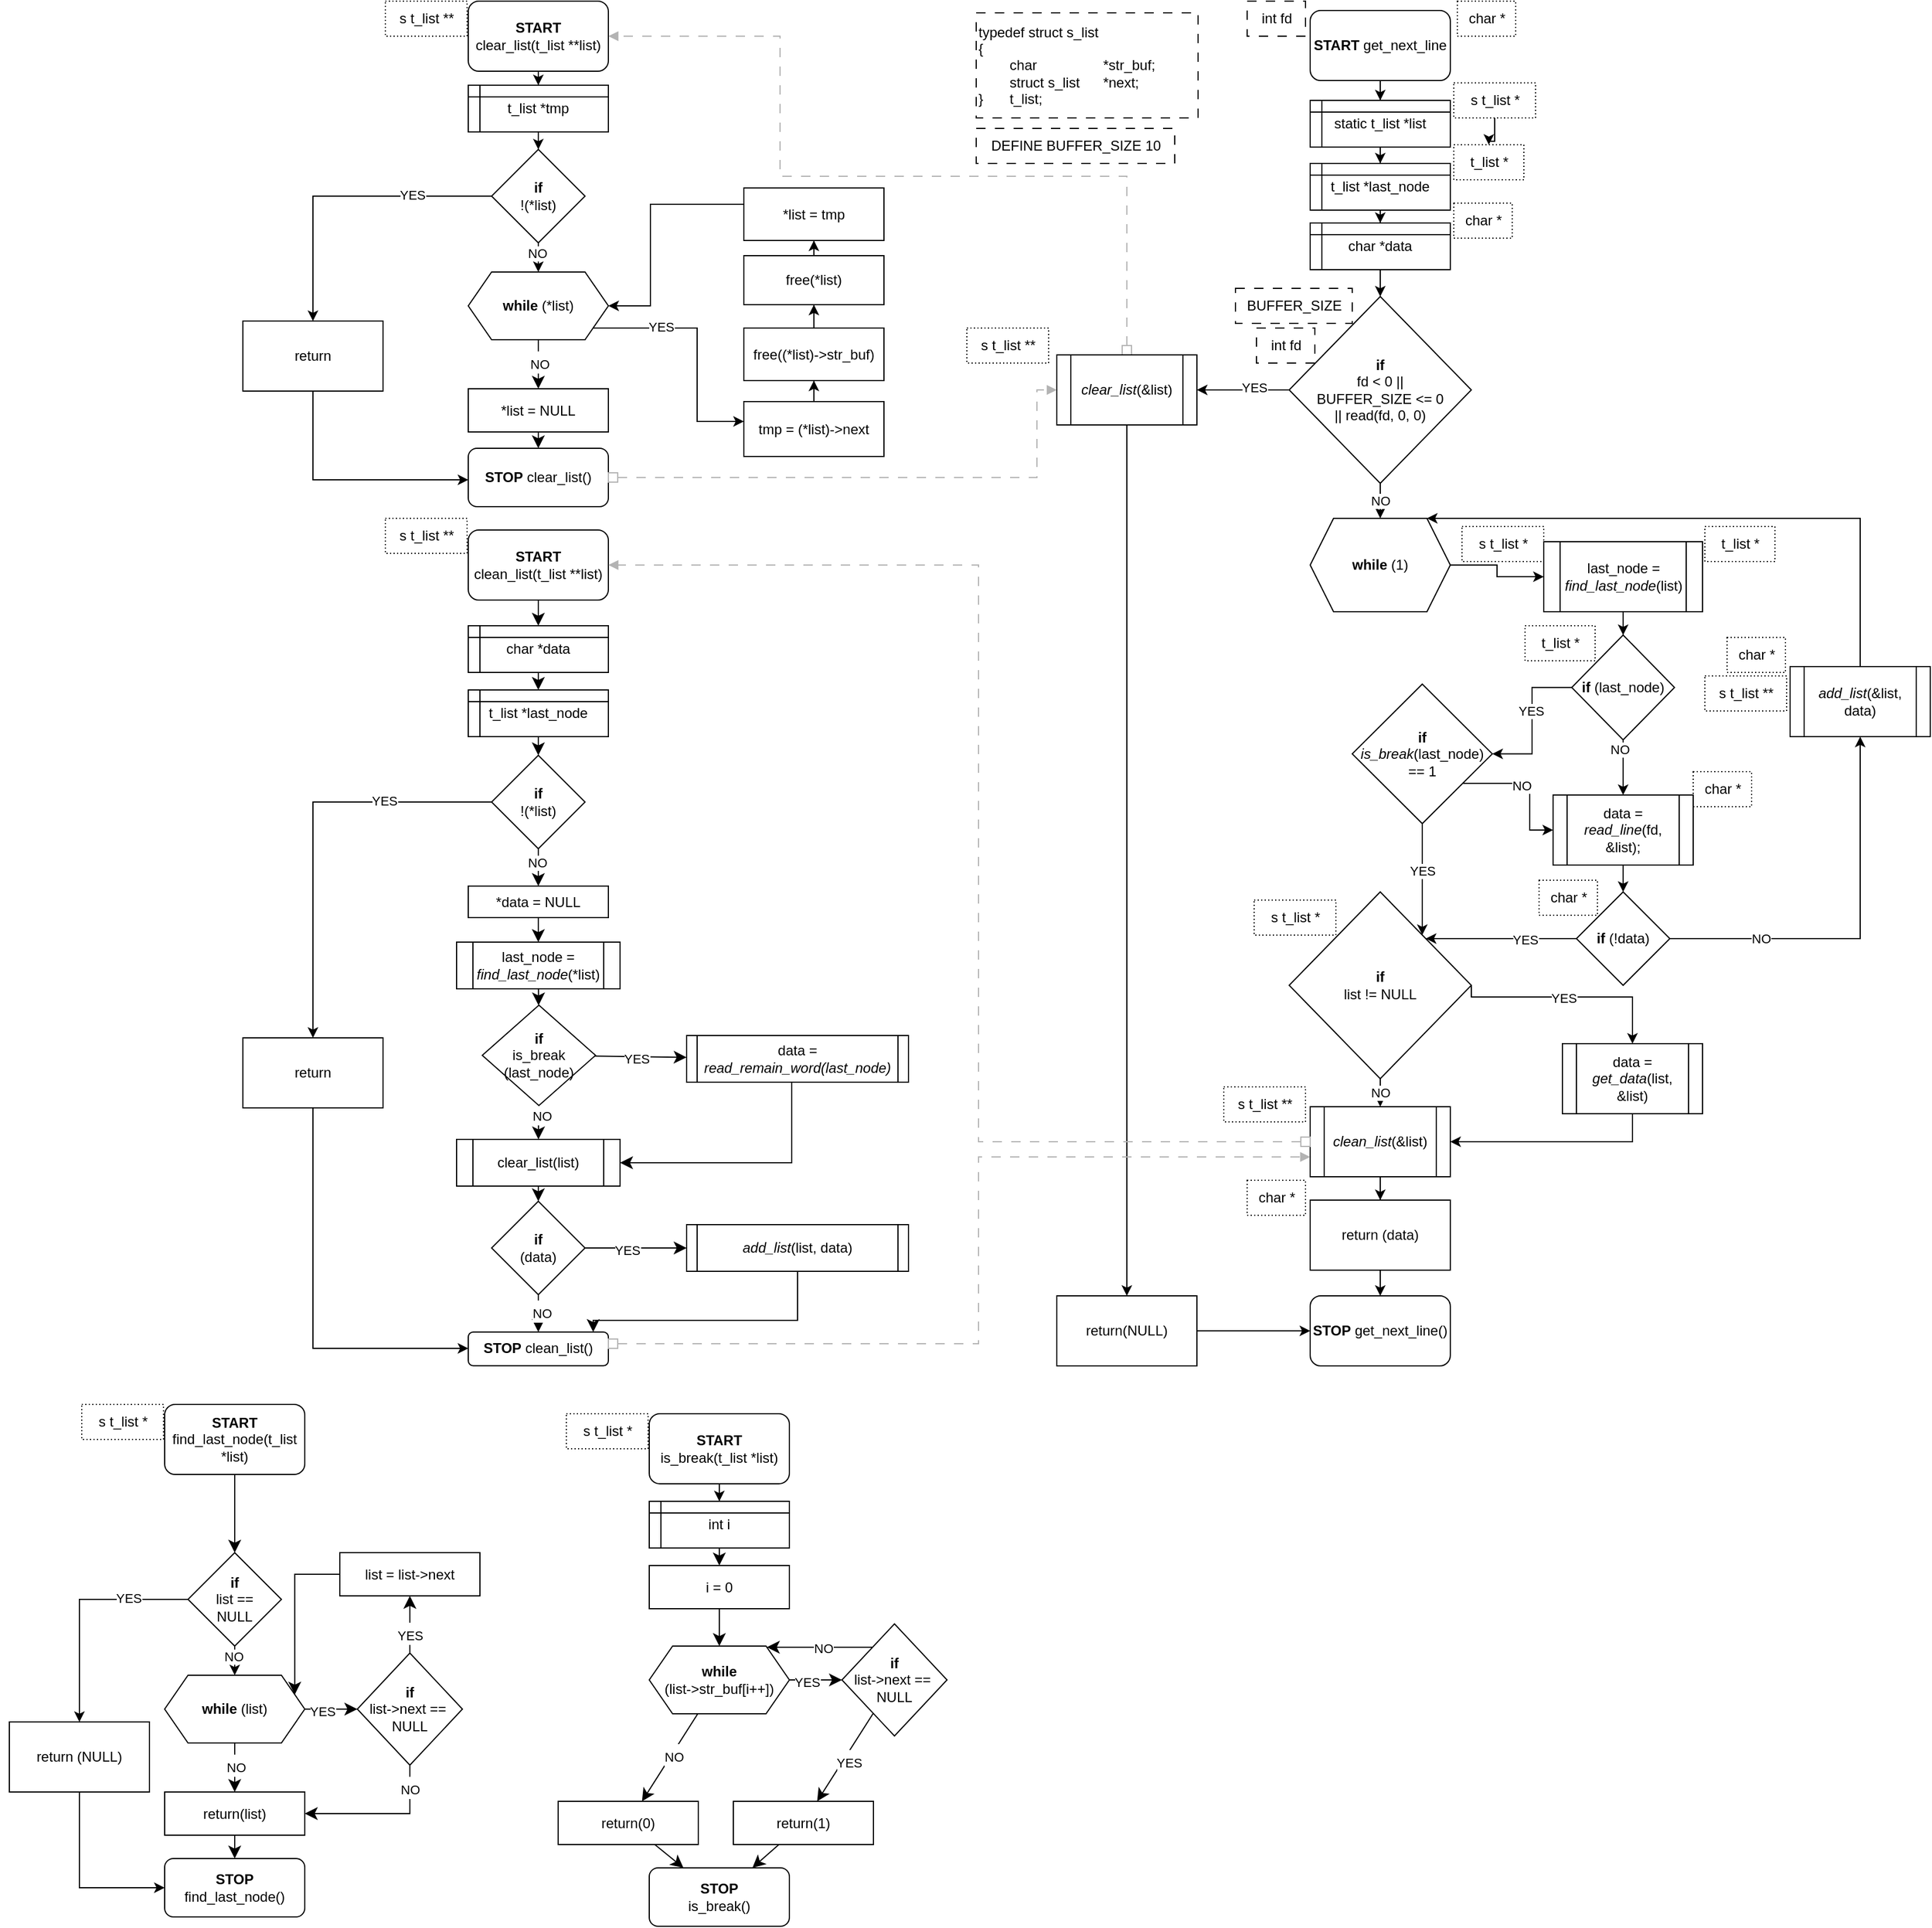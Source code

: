 <mxfile version="22.1.16" type="github">
  <diagram id="C5RBs43oDa-KdzZeNtuy" name="Page-1">
    <mxGraphModel dx="1307" dy="957" grid="1" gridSize="10" guides="1" tooltips="1" connect="1" arrows="1" fold="1" page="1" pageScale="1" pageWidth="827" pageHeight="1169" math="0" shadow="0">
      <root>
        <mxCell id="WIyWlLk6GJQsqaUBKTNV-0" />
        <mxCell id="WIyWlLk6GJQsqaUBKTNV-1" parent="WIyWlLk6GJQsqaUBKTNV-0" />
        <mxCell id="hBUY9OWEQW0w1tbR3MpV-15" style="edgeStyle=orthogonalEdgeStyle;rounded=0;orthogonalLoop=1;jettySize=auto;html=1;" parent="WIyWlLk6GJQsqaUBKTNV-1" source="hBUY9OWEQW0w1tbR3MpV-0" target="hBUY9OWEQW0w1tbR3MpV-2" edge="1">
          <mxGeometry relative="1" as="geometry" />
        </mxCell>
        <mxCell id="hBUY9OWEQW0w1tbR3MpV-0" value="&lt;b&gt;START&lt;/b&gt; get_next_line" style="rounded=1;whiteSpace=wrap;html=1;" parent="WIyWlLk6GJQsqaUBKTNV-1" vertex="1">
          <mxGeometry x="294" y="8" width="120" height="60" as="geometry" />
        </mxCell>
        <mxCell id="hBUY9OWEQW0w1tbR3MpV-1" value="int fd" style="text;html=1;align=center;verticalAlign=middle;resizable=0;points=[];autosize=1;strokeColor=default;fillColor=none;dashed=1;dashPattern=8 8;" parent="WIyWlLk6GJQsqaUBKTNV-1" vertex="1">
          <mxGeometry x="240" width="50" height="30" as="geometry" />
        </mxCell>
        <mxCell id="hBUY9OWEQW0w1tbR3MpV-16" style="edgeStyle=orthogonalEdgeStyle;rounded=0;orthogonalLoop=1;jettySize=auto;html=1;entryX=0.5;entryY=0;entryDx=0;entryDy=0;" parent="WIyWlLk6GJQsqaUBKTNV-1" source="hBUY9OWEQW0w1tbR3MpV-2" target="hBUY9OWEQW0w1tbR3MpV-3" edge="1">
          <mxGeometry relative="1" as="geometry" />
        </mxCell>
        <mxCell id="hBUY9OWEQW0w1tbR3MpV-2" value="static t_list *list" style="shape=internalStorage;whiteSpace=wrap;html=1;backgroundOutline=1;dx=10;dy=10;" parent="WIyWlLk6GJQsqaUBKTNV-1" vertex="1">
          <mxGeometry x="294" y="85" width="120" height="40" as="geometry" />
        </mxCell>
        <mxCell id="hBUY9OWEQW0w1tbR3MpV-17" style="edgeStyle=orthogonalEdgeStyle;rounded=0;orthogonalLoop=1;jettySize=auto;html=1;entryX=0.5;entryY=0;entryDx=0;entryDy=0;" parent="WIyWlLk6GJQsqaUBKTNV-1" source="hBUY9OWEQW0w1tbR3MpV-3" target="hBUY9OWEQW0w1tbR3MpV-4" edge="1">
          <mxGeometry relative="1" as="geometry" />
        </mxCell>
        <mxCell id="hBUY9OWEQW0w1tbR3MpV-3" value="t_list *last_node" style="shape=internalStorage;whiteSpace=wrap;html=1;backgroundOutline=1;dx=10;dy=10;" parent="WIyWlLk6GJQsqaUBKTNV-1" vertex="1">
          <mxGeometry x="294" y="139" width="120" height="40" as="geometry" />
        </mxCell>
        <mxCell id="hBUY9OWEQW0w1tbR3MpV-18" style="edgeStyle=orthogonalEdgeStyle;rounded=0;orthogonalLoop=1;jettySize=auto;html=1;entryX=0.5;entryY=0;entryDx=0;entryDy=0;" parent="WIyWlLk6GJQsqaUBKTNV-1" source="hBUY9OWEQW0w1tbR3MpV-4" target="hBUY9OWEQW0w1tbR3MpV-5" edge="1">
          <mxGeometry relative="1" as="geometry" />
        </mxCell>
        <mxCell id="hBUY9OWEQW0w1tbR3MpV-4" value="char *data" style="shape=internalStorage;whiteSpace=wrap;html=1;backgroundOutline=1;dx=10;dy=10;" parent="WIyWlLk6GJQsqaUBKTNV-1" vertex="1">
          <mxGeometry x="294" y="190" width="120" height="40" as="geometry" />
        </mxCell>
        <mxCell id="hBUY9OWEQW0w1tbR3MpV-8" value="" style="edgeStyle=orthogonalEdgeStyle;rounded=0;orthogonalLoop=1;jettySize=auto;html=1;" parent="WIyWlLk6GJQsqaUBKTNV-1" source="hBUY9OWEQW0w1tbR3MpV-5" target="hBUY9OWEQW0w1tbR3MpV-9" edge="1">
          <mxGeometry relative="1" as="geometry">
            <mxPoint x="178" y="333" as="targetPoint" />
          </mxGeometry>
        </mxCell>
        <mxCell id="hBUY9OWEQW0w1tbR3MpV-22" value="YES" style="edgeLabel;html=1;align=center;verticalAlign=middle;resizable=0;points=[];" parent="hBUY9OWEQW0w1tbR3MpV-8" vertex="1" connectable="0">
          <mxGeometry x="-0.226" y="-2" relative="1" as="geometry">
            <mxPoint as="offset" />
          </mxGeometry>
        </mxCell>
        <mxCell id="hBUY9OWEQW0w1tbR3MpV-20" value="NO" style="edgeStyle=orthogonalEdgeStyle;rounded=0;orthogonalLoop=1;jettySize=auto;html=1;" parent="WIyWlLk6GJQsqaUBKTNV-1" source="hBUY9OWEQW0w1tbR3MpV-5" target="hBUY9OWEQW0w1tbR3MpV-19" edge="1">
          <mxGeometry relative="1" as="geometry" />
        </mxCell>
        <mxCell id="hBUY9OWEQW0w1tbR3MpV-5" value="&lt;b&gt;if&lt;/b&gt;&lt;br&gt;fd &amp;lt; 0 || &lt;br&gt;BUFFER_SIZE &amp;lt;= 0 &lt;br&gt;|| read(fd, 0, 0)" style="rhombus;whiteSpace=wrap;html=1;" parent="WIyWlLk6GJQsqaUBKTNV-1" vertex="1">
          <mxGeometry x="276" y="253" width="156" height="160" as="geometry" />
        </mxCell>
        <mxCell id="hBUY9OWEQW0w1tbR3MpV-6" value="char *" style="text;html=1;align=center;verticalAlign=middle;resizable=0;points=[];autosize=1;strokeColor=default;fillColor=none;dashed=1;dashPattern=1 2;" parent="WIyWlLk6GJQsqaUBKTNV-1" vertex="1">
          <mxGeometry x="420" width="50" height="30" as="geometry" />
        </mxCell>
        <mxCell id="hBUY9OWEQW0w1tbR3MpV-12" value="" style="edgeStyle=orthogonalEdgeStyle;rounded=0;orthogonalLoop=1;jettySize=auto;html=1;" parent="WIyWlLk6GJQsqaUBKTNV-1" source="hBUY9OWEQW0w1tbR3MpV-9" target="hBUY9OWEQW0w1tbR3MpV-11" edge="1">
          <mxGeometry relative="1" as="geometry" />
        </mxCell>
        <mxCell id="hBUY9OWEQW0w1tbR3MpV-86" style="edgeStyle=orthogonalEdgeStyle;rounded=0;orthogonalLoop=1;jettySize=auto;html=1;dashed=1;dashPattern=8 8;strokeColor=#B3B3B3;endArrow=block;endFill=1;startArrow=box;startFill=0;" parent="WIyWlLk6GJQsqaUBKTNV-1" source="hBUY9OWEQW0w1tbR3MpV-9" target="hBUY9OWEQW0w1tbR3MpV-85" edge="1">
          <mxGeometry relative="1" as="geometry">
            <Array as="points">
              <mxPoint x="137" y="150" />
              <mxPoint x="-160" y="150" />
              <mxPoint x="-160" y="30" />
            </Array>
          </mxGeometry>
        </mxCell>
        <mxCell id="hBUY9OWEQW0w1tbR3MpV-9" value="&lt;i&gt;clear_list&lt;/i&gt;(&amp;amp;list)" style="shape=process;whiteSpace=wrap;html=1;backgroundOutline=1;" parent="WIyWlLk6GJQsqaUBKTNV-1" vertex="1">
          <mxGeometry x="77" y="303" width="120" height="60" as="geometry" />
        </mxCell>
        <mxCell id="hBUY9OWEQW0w1tbR3MpV-47" style="edgeStyle=orthogonalEdgeStyle;rounded=0;orthogonalLoop=1;jettySize=auto;html=1;" parent="WIyWlLk6GJQsqaUBKTNV-1" source="hBUY9OWEQW0w1tbR3MpV-11" target="hBUY9OWEQW0w1tbR3MpV-13" edge="1">
          <mxGeometry relative="1" as="geometry" />
        </mxCell>
        <mxCell id="hBUY9OWEQW0w1tbR3MpV-11" value="return(NULL)" style="whiteSpace=wrap;html=1;" parent="WIyWlLk6GJQsqaUBKTNV-1" vertex="1">
          <mxGeometry x="77" y="1109" width="120" height="60" as="geometry" />
        </mxCell>
        <mxCell id="hBUY9OWEQW0w1tbR3MpV-13" value="&lt;b&gt;STOP&lt;/b&gt; get_next_line()" style="rounded=1;whiteSpace=wrap;html=1;" parent="WIyWlLk6GJQsqaUBKTNV-1" vertex="1">
          <mxGeometry x="294" y="1109" width="120" height="60" as="geometry" />
        </mxCell>
        <mxCell id="hBUY9OWEQW0w1tbR3MpV-43" value="" style="edgeStyle=orthogonalEdgeStyle;rounded=0;orthogonalLoop=1;jettySize=auto;html=1;exitX=1;exitY=0.5;exitDx=0;exitDy=0;" parent="WIyWlLk6GJQsqaUBKTNV-1" source="hBUY9OWEQW0w1tbR3MpV-19" target="hBUY9OWEQW0w1tbR3MpV-42" edge="1">
          <mxGeometry relative="1" as="geometry">
            <mxPoint x="414" y="463" as="sourcePoint" />
          </mxGeometry>
        </mxCell>
        <mxCell id="hBUY9OWEQW0w1tbR3MpV-19" value="&lt;b&gt;while&lt;/b&gt; (1)" style="shape=hexagon;perimeter=hexagonPerimeter2;whiteSpace=wrap;html=1;fixedSize=1;" parent="WIyWlLk6GJQsqaUBKTNV-1" vertex="1">
          <mxGeometry x="294" y="443" width="120" height="80" as="geometry" />
        </mxCell>
        <mxCell id="hBUY9OWEQW0w1tbR3MpV-28" value="NO" style="edgeStyle=orthogonalEdgeStyle;rounded=0;orthogonalLoop=1;jettySize=auto;html=1;" parent="WIyWlLk6GJQsqaUBKTNV-1" source="hBUY9OWEQW0w1tbR3MpV-21" target="hBUY9OWEQW0w1tbR3MpV-27" edge="1">
          <mxGeometry relative="1" as="geometry" />
        </mxCell>
        <mxCell id="hBUY9OWEQW0w1tbR3MpV-39" value="" style="edgeStyle=orthogonalEdgeStyle;rounded=0;orthogonalLoop=1;jettySize=auto;html=1;entryX=0.5;entryY=0;entryDx=0;entryDy=0;exitX=1;exitY=0.5;exitDx=0;exitDy=0;" parent="WIyWlLk6GJQsqaUBKTNV-1" source="hBUY9OWEQW0w1tbR3MpV-21" target="hBUY9OWEQW0w1tbR3MpV-38" edge="1">
          <mxGeometry relative="1" as="geometry">
            <Array as="points">
              <mxPoint x="432" y="853" />
              <mxPoint x="570" y="853" />
            </Array>
          </mxGeometry>
        </mxCell>
        <mxCell id="hBUY9OWEQW0w1tbR3MpV-40" value="YES" style="edgeLabel;html=1;align=center;verticalAlign=middle;resizable=0;points=[];" parent="hBUY9OWEQW0w1tbR3MpV-39" vertex="1" connectable="0">
          <mxGeometry x="-0.061" relative="1" as="geometry">
            <mxPoint y="1" as="offset" />
          </mxGeometry>
        </mxCell>
        <mxCell id="hBUY9OWEQW0w1tbR3MpV-21" value="&lt;b&gt;if&lt;/b&gt;&lt;br&gt;list != NULL" style="rhombus;whiteSpace=wrap;html=1;" parent="WIyWlLk6GJQsqaUBKTNV-1" vertex="1">
          <mxGeometry x="276" y="763" width="156" height="160" as="geometry" />
        </mxCell>
        <mxCell id="hBUY9OWEQW0w1tbR3MpV-68" style="edgeStyle=orthogonalEdgeStyle;rounded=0;orthogonalLoop=1;jettySize=auto;html=1;" parent="WIyWlLk6GJQsqaUBKTNV-1" source="hBUY9OWEQW0w1tbR3MpV-27" target="hBUY9OWEQW0w1tbR3MpV-67" edge="1">
          <mxGeometry relative="1" as="geometry" />
        </mxCell>
        <mxCell id="hBUY9OWEQW0w1tbR3MpV-27" value="&lt;i&gt;clean_list&lt;/i&gt;(&amp;amp;list)" style="shape=process;whiteSpace=wrap;html=1;backgroundOutline=1;" parent="WIyWlLk6GJQsqaUBKTNV-1" vertex="1">
          <mxGeometry x="294" y="947" width="120" height="60" as="geometry" />
        </mxCell>
        <mxCell id="hBUY9OWEQW0w1tbR3MpV-33" value="" style="edgeStyle=orthogonalEdgeStyle;rounded=0;orthogonalLoop=1;jettySize=auto;html=1;" parent="WIyWlLk6GJQsqaUBKTNV-1" source="hBUY9OWEQW0w1tbR3MpV-31" target="hBUY9OWEQW0w1tbR3MpV-32" edge="1">
          <mxGeometry relative="1" as="geometry" />
        </mxCell>
        <mxCell id="hBUY9OWEQW0w1tbR3MpV-31" value="s t_list *" style="text;html=1;align=center;verticalAlign=middle;resizable=0;points=[];autosize=1;strokeColor=default;fillColor=none;dashed=1;dashPattern=1 2;" parent="WIyWlLk6GJQsqaUBKTNV-1" vertex="1">
          <mxGeometry x="417" y="70" width="70" height="30" as="geometry" />
        </mxCell>
        <mxCell id="hBUY9OWEQW0w1tbR3MpV-32" value="t_list *" style="text;html=1;align=center;verticalAlign=middle;resizable=0;points=[];autosize=1;strokeColor=default;fillColor=none;dashed=1;dashPattern=1 2;" parent="WIyWlLk6GJQsqaUBKTNV-1" vertex="1">
          <mxGeometry x="417" y="123" width="60" height="30" as="geometry" />
        </mxCell>
        <mxCell id="hBUY9OWEQW0w1tbR3MpV-34" value="char *" style="text;html=1;align=center;verticalAlign=middle;resizable=0;points=[];autosize=1;strokeColor=default;fillColor=none;dashed=1;dashPattern=1 2;" parent="WIyWlLk6GJQsqaUBKTNV-1" vertex="1">
          <mxGeometry x="417" y="173" width="50" height="30" as="geometry" />
        </mxCell>
        <mxCell id="hBUY9OWEQW0w1tbR3MpV-35" value="&lt;div&gt;typedef struct s_list&lt;/div&gt;&lt;div&gt;&lt;span style=&quot;background-color: initial;&quot;&gt;{&lt;/span&gt;&lt;/div&gt;&lt;div&gt;&lt;span style=&quot;white-space: pre;&quot;&gt;&#x9;&lt;/span&gt;char&lt;span style=&quot;white-space: pre;&quot;&gt;&#x9;&lt;/span&gt;&lt;span style=&quot;white-space: pre;&quot;&gt;&#x9;&lt;/span&gt;&lt;span style=&quot;white-space: pre;&quot;&gt;&#x9;&lt;/span&gt;*str_buf;&lt;span style=&quot;&quot;&gt;&lt;span style=&quot;white-space: pre;&quot;&gt;&amp;nbsp;&amp;nbsp;&amp;nbsp;&amp;nbsp;&lt;/span&gt;&lt;/span&gt;&lt;span style=&quot;&quot;&gt;&lt;/span&gt;&lt;/div&gt;&lt;div&gt;&lt;span style=&quot;&quot;&gt;&lt;span style=&quot;white-space: pre;&quot;&gt;&#x9;&lt;/span&gt;struct s_list&lt;span style=&quot;&quot;&gt;&lt;span style=&quot;white-space: pre;&quot;&gt;&amp;nbsp;&amp;nbsp;&amp;nbsp;&amp;nbsp;&lt;span style=&quot;white-space: pre;&quot;&gt;&#x9;&lt;/span&gt;&lt;/span&gt;&lt;/span&gt;*next;&lt;/span&gt;&lt;/div&gt;&lt;div&gt;}&lt;span style=&quot;white-space: pre;&quot;&gt;&#x9;&lt;/span&gt;t_list;&lt;/div&gt;" style="text;html=1;align=left;verticalAlign=middle;resizable=0;points=[];autosize=1;strokeColor=default;fillColor=none;dashed=1;dashPattern=8 8;" parent="WIyWlLk6GJQsqaUBKTNV-1" vertex="1">
          <mxGeometry x="8" y="10" width="190" height="90" as="geometry" />
        </mxCell>
        <mxCell id="hBUY9OWEQW0w1tbR3MpV-41" style="edgeStyle=orthogonalEdgeStyle;rounded=0;orthogonalLoop=1;jettySize=auto;html=1;entryX=1;entryY=0.5;entryDx=0;entryDy=0;" parent="WIyWlLk6GJQsqaUBKTNV-1" source="hBUY9OWEQW0w1tbR3MpV-38" target="hBUY9OWEQW0w1tbR3MpV-27" edge="1">
          <mxGeometry relative="1" as="geometry">
            <Array as="points">
              <mxPoint x="570" y="977" />
            </Array>
          </mxGeometry>
        </mxCell>
        <mxCell id="hBUY9OWEQW0w1tbR3MpV-38" value="data = &lt;i&gt;get_data&lt;/i&gt;(list, &amp;amp;list)" style="shape=process;whiteSpace=wrap;html=1;backgroundOutline=1;" parent="WIyWlLk6GJQsqaUBKTNV-1" vertex="1">
          <mxGeometry x="510" y="893" width="120" height="60" as="geometry" />
        </mxCell>
        <mxCell id="hBUY9OWEQW0w1tbR3MpV-45" value="" style="edgeStyle=orthogonalEdgeStyle;rounded=0;orthogonalLoop=1;jettySize=auto;html=1;" parent="WIyWlLk6GJQsqaUBKTNV-1" source="hBUY9OWEQW0w1tbR3MpV-42" target="hBUY9OWEQW0w1tbR3MpV-44" edge="1">
          <mxGeometry relative="1" as="geometry" />
        </mxCell>
        <mxCell id="hBUY9OWEQW0w1tbR3MpV-42" value="last_node = &lt;i&gt;find_last_node&lt;/i&gt;(list)" style="shape=process;whiteSpace=wrap;html=1;backgroundOutline=1;" parent="WIyWlLk6GJQsqaUBKTNV-1" vertex="1">
          <mxGeometry x="494" y="463" width="136" height="60" as="geometry" />
        </mxCell>
        <mxCell id="hBUY9OWEQW0w1tbR3MpV-49" value="" style="edgeStyle=orthogonalEdgeStyle;rounded=0;orthogonalLoop=1;jettySize=auto;html=1;" parent="WIyWlLk6GJQsqaUBKTNV-1" source="hBUY9OWEQW0w1tbR3MpV-44" target="hBUY9OWEQW0w1tbR3MpV-48" edge="1">
          <mxGeometry relative="1" as="geometry" />
        </mxCell>
        <mxCell id="hBUY9OWEQW0w1tbR3MpV-50" value="NO" style="edgeLabel;html=1;align=center;verticalAlign=middle;resizable=0;points=[];" parent="hBUY9OWEQW0w1tbR3MpV-49" vertex="1" connectable="0">
          <mxGeometry x="-0.66" y="-3" relative="1" as="geometry">
            <mxPoint as="offset" />
          </mxGeometry>
        </mxCell>
        <mxCell id="hBUY9OWEQW0w1tbR3MpV-52" value="" style="edgeStyle=orthogonalEdgeStyle;rounded=0;orthogonalLoop=1;jettySize=auto;html=1;" parent="WIyWlLk6GJQsqaUBKTNV-1" source="hBUY9OWEQW0w1tbR3MpV-44" target="hBUY9OWEQW0w1tbR3MpV-51" edge="1">
          <mxGeometry relative="1" as="geometry" />
        </mxCell>
        <mxCell id="hBUY9OWEQW0w1tbR3MpV-53" value="YES" style="edgeLabel;html=1;align=center;verticalAlign=middle;resizable=0;points=[];" parent="hBUY9OWEQW0w1tbR3MpV-52" vertex="1" connectable="0">
          <mxGeometry x="-0.15" y="-1" relative="1" as="geometry">
            <mxPoint y="1" as="offset" />
          </mxGeometry>
        </mxCell>
        <mxCell id="hBUY9OWEQW0w1tbR3MpV-44" value="&lt;b&gt;if&lt;/b&gt;&amp;nbsp;(last_node)" style="rhombus;whiteSpace=wrap;html=1;" parent="WIyWlLk6GJQsqaUBKTNV-1" vertex="1">
          <mxGeometry x="518" y="543" width="88" height="89.75" as="geometry" />
        </mxCell>
        <mxCell id="hBUY9OWEQW0w1tbR3MpV-55" value="" style="edgeStyle=orthogonalEdgeStyle;rounded=0;orthogonalLoop=1;jettySize=auto;html=1;" parent="WIyWlLk6GJQsqaUBKTNV-1" source="hBUY9OWEQW0w1tbR3MpV-48" target="hBUY9OWEQW0w1tbR3MpV-54" edge="1">
          <mxGeometry relative="1" as="geometry" />
        </mxCell>
        <mxCell id="hBUY9OWEQW0w1tbR3MpV-48" value="data = &lt;i&gt;read_line&lt;/i&gt;(fd, &amp;amp;list);" style="shape=process;whiteSpace=wrap;html=1;backgroundOutline=1;" parent="WIyWlLk6GJQsqaUBKTNV-1" vertex="1">
          <mxGeometry x="502" y="680" width="120" height="60" as="geometry" />
        </mxCell>
        <mxCell id="hBUY9OWEQW0w1tbR3MpV-61" style="edgeStyle=orthogonalEdgeStyle;rounded=0;orthogonalLoop=1;jettySize=auto;html=1;entryX=0;entryY=0.5;entryDx=0;entryDy=0;" parent="WIyWlLk6GJQsqaUBKTNV-1" source="hBUY9OWEQW0w1tbR3MpV-51" target="hBUY9OWEQW0w1tbR3MpV-48" edge="1">
          <mxGeometry relative="1" as="geometry">
            <Array as="points">
              <mxPoint x="482" y="670" />
              <mxPoint x="482" y="710" />
            </Array>
          </mxGeometry>
        </mxCell>
        <mxCell id="hBUY9OWEQW0w1tbR3MpV-62" value="NO" style="edgeLabel;html=1;align=center;verticalAlign=middle;resizable=0;points=[];" parent="hBUY9OWEQW0w1tbR3MpV-61" vertex="1" connectable="0">
          <mxGeometry x="-0.136" y="-1" relative="1" as="geometry">
            <mxPoint y="1" as="offset" />
          </mxGeometry>
        </mxCell>
        <mxCell id="hBUY9OWEQW0w1tbR3MpV-51" value="&lt;b&gt;if&lt;/b&gt;&lt;br&gt;&lt;i&gt;is_break&lt;/i&gt;(last_node) == 1" style="rhombus;whiteSpace=wrap;html=1;" parent="WIyWlLk6GJQsqaUBKTNV-1" vertex="1">
          <mxGeometry x="330" y="585" width="120" height="119.5" as="geometry" />
        </mxCell>
        <mxCell id="hBUY9OWEQW0w1tbR3MpV-64" value="" style="edgeStyle=orthogonalEdgeStyle;rounded=0;orthogonalLoop=1;jettySize=auto;html=1;" parent="WIyWlLk6GJQsqaUBKTNV-1" source="hBUY9OWEQW0w1tbR3MpV-54" target="hBUY9OWEQW0w1tbR3MpV-63" edge="1">
          <mxGeometry relative="1" as="geometry" />
        </mxCell>
        <mxCell id="hBUY9OWEQW0w1tbR3MpV-71" value="NO" style="edgeLabel;html=1;align=center;verticalAlign=middle;resizable=0;points=[];" parent="hBUY9OWEQW0w1tbR3MpV-64" vertex="1" connectable="0">
          <mxGeometry x="-0.537" y="1" relative="1" as="geometry">
            <mxPoint y="1" as="offset" />
          </mxGeometry>
        </mxCell>
        <mxCell id="hBUY9OWEQW0w1tbR3MpV-54" value="&lt;b&gt;if&lt;/b&gt;&amp;nbsp;(!data)" style="rhombus;whiteSpace=wrap;html=1;" parent="WIyWlLk6GJQsqaUBKTNV-1" vertex="1">
          <mxGeometry x="522" y="763" width="80" height="80" as="geometry" />
        </mxCell>
        <mxCell id="hBUY9OWEQW0w1tbR3MpV-57" style="edgeStyle=orthogonalEdgeStyle;rounded=0;orthogonalLoop=1;jettySize=auto;html=1;entryX=1;entryY=0;entryDx=0;entryDy=0;" parent="WIyWlLk6GJQsqaUBKTNV-1" source="hBUY9OWEQW0w1tbR3MpV-54" target="hBUY9OWEQW0w1tbR3MpV-21" edge="1">
          <mxGeometry relative="1" as="geometry">
            <mxPoint x="383.952" y="814.52" as="targetPoint" />
          </mxGeometry>
        </mxCell>
        <mxCell id="hBUY9OWEQW0w1tbR3MpV-58" value="YES" style="edgeLabel;html=1;align=center;verticalAlign=middle;resizable=0;points=[];" parent="hBUY9OWEQW0w1tbR3MpV-57" vertex="1" connectable="0">
          <mxGeometry x="-0.319" y="1" relative="1" as="geometry">
            <mxPoint as="offset" />
          </mxGeometry>
        </mxCell>
        <mxCell id="hBUY9OWEQW0w1tbR3MpV-59" style="edgeStyle=orthogonalEdgeStyle;rounded=0;orthogonalLoop=1;jettySize=auto;html=1;" parent="WIyWlLk6GJQsqaUBKTNV-1" source="hBUY9OWEQW0w1tbR3MpV-51" target="hBUY9OWEQW0w1tbR3MpV-21" edge="1">
          <mxGeometry relative="1" as="geometry">
            <mxPoint x="380" y="809.667" as="targetPoint" />
            <Array as="points">
              <mxPoint x="380" y="660" />
              <mxPoint x="380" y="660" />
            </Array>
          </mxGeometry>
        </mxCell>
        <mxCell id="hBUY9OWEQW0w1tbR3MpV-60" value="YES" style="edgeLabel;html=1;align=center;verticalAlign=middle;resizable=0;points=[];" parent="hBUY9OWEQW0w1tbR3MpV-59" vertex="1" connectable="0">
          <mxGeometry x="-0.164" relative="1" as="geometry">
            <mxPoint as="offset" />
          </mxGeometry>
        </mxCell>
        <mxCell id="hBUY9OWEQW0w1tbR3MpV-65" style="edgeStyle=orthogonalEdgeStyle;rounded=0;orthogonalLoop=1;jettySize=auto;html=1;" parent="WIyWlLk6GJQsqaUBKTNV-1" target="hBUY9OWEQW0w1tbR3MpV-19" edge="1">
          <mxGeometry relative="1" as="geometry">
            <mxPoint x="765" y="570" as="sourcePoint" />
            <mxPoint x="399" y="443" as="targetPoint" />
            <Array as="points">
              <mxPoint x="765" y="443" />
            </Array>
          </mxGeometry>
        </mxCell>
        <mxCell id="hBUY9OWEQW0w1tbR3MpV-63" value="&lt;i&gt;add_list&lt;/i&gt;(&amp;amp;list, data)" style="shape=process;whiteSpace=wrap;html=1;backgroundOutline=1;" parent="WIyWlLk6GJQsqaUBKTNV-1" vertex="1">
          <mxGeometry x="705" y="570" width="120" height="60" as="geometry" />
        </mxCell>
        <mxCell id="hBUY9OWEQW0w1tbR3MpV-66" value="DEFINE BUFFER_SIZE 10" style="text;html=1;align=center;verticalAlign=middle;resizable=0;points=[];autosize=1;strokeColor=default;fillColor=none;dashed=1;dashPattern=8 8;" parent="WIyWlLk6GJQsqaUBKTNV-1" vertex="1">
          <mxGeometry x="8" y="109" width="170" height="30" as="geometry" />
        </mxCell>
        <mxCell id="hBUY9OWEQW0w1tbR3MpV-70" style="edgeStyle=orthogonalEdgeStyle;rounded=0;orthogonalLoop=1;jettySize=auto;html=1;entryX=0.5;entryY=0;entryDx=0;entryDy=0;" parent="WIyWlLk6GJQsqaUBKTNV-1" source="hBUY9OWEQW0w1tbR3MpV-67" target="hBUY9OWEQW0w1tbR3MpV-13" edge="1">
          <mxGeometry relative="1" as="geometry" />
        </mxCell>
        <mxCell id="hBUY9OWEQW0w1tbR3MpV-67" value="return (data)" style="rounded=0;whiteSpace=wrap;html=1;" parent="WIyWlLk6GJQsqaUBKTNV-1" vertex="1">
          <mxGeometry x="294" y="1027" width="120" height="60" as="geometry" />
        </mxCell>
        <mxCell id="hBUY9OWEQW0w1tbR3MpV-72" value="s t_list **" style="text;html=1;align=center;verticalAlign=middle;resizable=0;points=[];autosize=1;strokeColor=default;fillColor=none;dashed=1;dashPattern=1 2;" parent="WIyWlLk6GJQsqaUBKTNV-1" vertex="1">
          <mxGeometry y="280" width="70" height="30" as="geometry" />
        </mxCell>
        <mxCell id="hBUY9OWEQW0w1tbR3MpV-73" value="int fd" style="text;html=1;align=center;verticalAlign=middle;resizable=0;points=[];autosize=1;strokeColor=default;fillColor=none;dashed=1;dashPattern=8 8;" parent="WIyWlLk6GJQsqaUBKTNV-1" vertex="1">
          <mxGeometry x="248" y="280" width="50" height="30" as="geometry" />
        </mxCell>
        <mxCell id="hBUY9OWEQW0w1tbR3MpV-74" value="BUFFER_SIZE" style="text;html=1;align=center;verticalAlign=middle;resizable=0;points=[];autosize=1;strokeColor=default;fillColor=none;dashed=1;dashPattern=8 8;" parent="WIyWlLk6GJQsqaUBKTNV-1" vertex="1">
          <mxGeometry x="230" y="246" width="100" height="30" as="geometry" />
        </mxCell>
        <mxCell id="hBUY9OWEQW0w1tbR3MpV-75" value="s t_list **" style="text;html=1;align=center;verticalAlign=middle;resizable=0;points=[];autosize=1;strokeColor=default;fillColor=none;dashed=1;dashPattern=1 2;" parent="WIyWlLk6GJQsqaUBKTNV-1" vertex="1">
          <mxGeometry x="220" y="930" width="70" height="30" as="geometry" />
        </mxCell>
        <mxCell id="hBUY9OWEQW0w1tbR3MpV-76" value="char *" style="text;html=1;align=center;verticalAlign=middle;resizable=0;points=[];autosize=1;strokeColor=default;fillColor=none;dashed=1;dashPattern=1 2;" parent="WIyWlLk6GJQsqaUBKTNV-1" vertex="1">
          <mxGeometry x="240" y="1010" width="50" height="30" as="geometry" />
        </mxCell>
        <mxCell id="hBUY9OWEQW0w1tbR3MpV-77" value="s t_list *" style="text;html=1;align=center;verticalAlign=middle;resizable=0;points=[];autosize=1;strokeColor=default;fillColor=none;dashed=1;dashPattern=1 2;" parent="WIyWlLk6GJQsqaUBKTNV-1" vertex="1">
          <mxGeometry x="246" y="770" width="70" height="30" as="geometry" />
        </mxCell>
        <mxCell id="hBUY9OWEQW0w1tbR3MpV-78" value="s t_list *" style="text;html=1;align=center;verticalAlign=middle;resizable=0;points=[];autosize=1;strokeColor=default;fillColor=none;dashed=1;dashPattern=1 2;" parent="WIyWlLk6GJQsqaUBKTNV-1" vertex="1">
          <mxGeometry x="424" y="450" width="70" height="30" as="geometry" />
        </mxCell>
        <mxCell id="hBUY9OWEQW0w1tbR3MpV-79" value="t_list *" style="text;html=1;align=center;verticalAlign=middle;resizable=0;points=[];autosize=1;strokeColor=default;fillColor=none;dashed=1;dashPattern=1 2;" parent="WIyWlLk6GJQsqaUBKTNV-1" vertex="1">
          <mxGeometry x="632" y="450" width="60" height="30" as="geometry" />
        </mxCell>
        <mxCell id="hBUY9OWEQW0w1tbR3MpV-80" value="t_list *" style="text;html=1;align=center;verticalAlign=middle;resizable=0;points=[];autosize=1;strokeColor=default;fillColor=none;dashed=1;dashPattern=1 2;" parent="WIyWlLk6GJQsqaUBKTNV-1" vertex="1">
          <mxGeometry x="478" y="535" width="60" height="30" as="geometry" />
        </mxCell>
        <mxCell id="hBUY9OWEQW0w1tbR3MpV-81" value="char *" style="text;html=1;align=center;verticalAlign=middle;resizable=0;points=[];autosize=1;strokeColor=default;fillColor=none;dashed=1;dashPattern=1 2;" parent="WIyWlLk6GJQsqaUBKTNV-1" vertex="1">
          <mxGeometry x="490" y="753" width="50" height="30" as="geometry" />
        </mxCell>
        <mxCell id="hBUY9OWEQW0w1tbR3MpV-82" value="char *" style="text;html=1;align=center;verticalAlign=middle;resizable=0;points=[];autosize=1;strokeColor=default;fillColor=none;dashed=1;dashPattern=1 2;" parent="WIyWlLk6GJQsqaUBKTNV-1" vertex="1">
          <mxGeometry x="622" y="660" width="50" height="30" as="geometry" />
        </mxCell>
        <mxCell id="hBUY9OWEQW0w1tbR3MpV-83" value="char *" style="text;html=1;align=center;verticalAlign=middle;resizable=0;points=[];autosize=1;strokeColor=default;fillColor=none;dashed=1;dashPattern=1 2;" parent="WIyWlLk6GJQsqaUBKTNV-1" vertex="1">
          <mxGeometry x="651" y="545" width="50" height="30" as="geometry" />
        </mxCell>
        <mxCell id="hBUY9OWEQW0w1tbR3MpV-84" value="s t_list **" style="text;html=1;align=center;verticalAlign=middle;resizable=0;points=[];autosize=1;strokeColor=default;fillColor=none;dashed=1;dashPattern=1 2;" parent="WIyWlLk6GJQsqaUBKTNV-1" vertex="1">
          <mxGeometry x="632" y="578" width="70" height="30" as="geometry" />
        </mxCell>
        <mxCell id="hBUY9OWEQW0w1tbR3MpV-89" style="edgeStyle=orthogonalEdgeStyle;rounded=0;orthogonalLoop=1;jettySize=auto;html=1;" parent="WIyWlLk6GJQsqaUBKTNV-1" source="hBUY9OWEQW0w1tbR3MpV-85" target="hBUY9OWEQW0w1tbR3MpV-88" edge="1">
          <mxGeometry relative="1" as="geometry" />
        </mxCell>
        <mxCell id="hBUY9OWEQW0w1tbR3MpV-85" value="&lt;b&gt;START&lt;/b&gt; clear_list(t_list **list)" style="rounded=1;whiteSpace=wrap;html=1;" parent="WIyWlLk6GJQsqaUBKTNV-1" vertex="1">
          <mxGeometry x="-427" width="120" height="60" as="geometry" />
        </mxCell>
        <mxCell id="hBUY9OWEQW0w1tbR3MpV-87" value="s t_list **" style="text;html=1;align=center;verticalAlign=middle;resizable=0;points=[];autosize=1;strokeColor=default;fillColor=none;dashed=1;dashPattern=1 2;" parent="WIyWlLk6GJQsqaUBKTNV-1" vertex="1">
          <mxGeometry x="-498" width="70" height="30" as="geometry" />
        </mxCell>
        <mxCell id="hBUY9OWEQW0w1tbR3MpV-97" style="edgeStyle=orthogonalEdgeStyle;rounded=0;orthogonalLoop=1;jettySize=auto;html=1;" parent="WIyWlLk6GJQsqaUBKTNV-1" source="hBUY9OWEQW0w1tbR3MpV-88" target="hBUY9OWEQW0w1tbR3MpV-90" edge="1">
          <mxGeometry relative="1" as="geometry" />
        </mxCell>
        <mxCell id="hBUY9OWEQW0w1tbR3MpV-88" value="t_list *tmp" style="shape=internalStorage;whiteSpace=wrap;html=1;backgroundOutline=1;dx=10;dy=10;" parent="WIyWlLk6GJQsqaUBKTNV-1" vertex="1">
          <mxGeometry x="-427" y="72" width="120" height="40" as="geometry" />
        </mxCell>
        <mxCell id="hBUY9OWEQW0w1tbR3MpV-92" style="edgeStyle=orthogonalEdgeStyle;rounded=0;orthogonalLoop=1;jettySize=auto;html=1;" parent="WIyWlLk6GJQsqaUBKTNV-1" source="hBUY9OWEQW0w1tbR3MpV-90" target="hBUY9OWEQW0w1tbR3MpV-93" edge="1">
          <mxGeometry relative="1" as="geometry">
            <mxPoint x="-527" y="169" as="targetPoint" />
          </mxGeometry>
        </mxCell>
        <mxCell id="hBUY9OWEQW0w1tbR3MpV-96" value="YES" style="edgeLabel;html=1;align=center;verticalAlign=middle;resizable=0;points=[];" parent="hBUY9OWEQW0w1tbR3MpV-92" vertex="1" connectable="0">
          <mxGeometry x="-0.478" y="-1" relative="1" as="geometry">
            <mxPoint as="offset" />
          </mxGeometry>
        </mxCell>
        <mxCell id="hBUY9OWEQW0w1tbR3MpV-99" style="edgeStyle=orthogonalEdgeStyle;rounded=0;orthogonalLoop=1;jettySize=auto;html=1;" parent="WIyWlLk6GJQsqaUBKTNV-1" source="hBUY9OWEQW0w1tbR3MpV-90" target="hBUY9OWEQW0w1tbR3MpV-98" edge="1">
          <mxGeometry relative="1" as="geometry" />
        </mxCell>
        <mxCell id="hBUY9OWEQW0w1tbR3MpV-115" value="NO" style="edgeLabel;html=1;align=center;verticalAlign=middle;resizable=0;points=[];" parent="hBUY9OWEQW0w1tbR3MpV-99" vertex="1" connectable="0">
          <mxGeometry x="0.415" y="-1" relative="1" as="geometry">
            <mxPoint as="offset" />
          </mxGeometry>
        </mxCell>
        <mxCell id="hBUY9OWEQW0w1tbR3MpV-90" value="&lt;b&gt;if&lt;/b&gt;&lt;br&gt;!(*list)" style="rhombus;whiteSpace=wrap;html=1;" parent="WIyWlLk6GJQsqaUBKTNV-1" vertex="1">
          <mxGeometry x="-407" y="127" width="80" height="80" as="geometry" />
        </mxCell>
        <mxCell id="hBUY9OWEQW0w1tbR3MpV-91" value="&lt;b&gt;STOP&lt;/b&gt;&amp;nbsp;clear_list()" style="rounded=1;whiteSpace=wrap;html=1;" parent="WIyWlLk6GJQsqaUBKTNV-1" vertex="1">
          <mxGeometry x="-427" y="383" width="120" height="50" as="geometry" />
        </mxCell>
        <mxCell id="hBUY9OWEQW0w1tbR3MpV-94" style="edgeStyle=orthogonalEdgeStyle;rounded=0;orthogonalLoop=1;jettySize=auto;html=1;" parent="WIyWlLk6GJQsqaUBKTNV-1" target="hBUY9OWEQW0w1tbR3MpV-91" edge="1">
          <mxGeometry relative="1" as="geometry">
            <mxPoint x="-560" y="306" as="sourcePoint" />
            <mxPoint x="-440" y="514" as="targetPoint" />
            <Array as="points">
              <mxPoint x="-560" y="410" />
            </Array>
          </mxGeometry>
        </mxCell>
        <mxCell id="hBUY9OWEQW0w1tbR3MpV-93" value="return" style="rounded=0;whiteSpace=wrap;html=1;" parent="WIyWlLk6GJQsqaUBKTNV-1" vertex="1">
          <mxGeometry x="-620" y="274" width="120" height="60" as="geometry" />
        </mxCell>
        <mxCell id="hBUY9OWEQW0w1tbR3MpV-95" style="edgeStyle=orthogonalEdgeStyle;rounded=0;orthogonalLoop=1;jettySize=auto;html=1;dashed=1;dashPattern=8 8;strokeColor=#B3B3B3;endArrow=block;endFill=1;startArrow=box;startFill=0;entryX=0;entryY=0.5;entryDx=0;entryDy=0;" parent="WIyWlLk6GJQsqaUBKTNV-1" source="hBUY9OWEQW0w1tbR3MpV-91" target="hBUY9OWEQW0w1tbR3MpV-9" edge="1">
          <mxGeometry relative="1" as="geometry">
            <mxPoint x="-307" y="479" as="sourcePoint" />
            <mxPoint x="77" y="319" as="targetPoint" />
            <Array as="points">
              <mxPoint x="60" y="408" />
              <mxPoint x="60" y="333" />
            </Array>
          </mxGeometry>
        </mxCell>
        <mxCell id="hBUY9OWEQW0w1tbR3MpV-106" value="" style="edgeStyle=orthogonalEdgeStyle;rounded=0;orthogonalLoop=1;jettySize=auto;html=1;" parent="WIyWlLk6GJQsqaUBKTNV-1" source="hBUY9OWEQW0w1tbR3MpV-98" target="hBUY9OWEQW0w1tbR3MpV-105" edge="1">
          <mxGeometry relative="1" as="geometry">
            <Array as="points">
              <mxPoint x="-231" y="280" />
              <mxPoint x="-231" y="360" />
            </Array>
            <mxPoint x="-367" y="264" as="sourcePoint" />
            <mxPoint x="-191" y="341" as="targetPoint" />
          </mxGeometry>
        </mxCell>
        <mxCell id="hBUY9OWEQW0w1tbR3MpV-107" value="YES" style="edgeLabel;html=1;align=center;verticalAlign=middle;resizable=0;points=[];" parent="hBUY9OWEQW0w1tbR3MpV-106" vertex="1" connectable="0">
          <mxGeometry x="-0.444" y="2" relative="1" as="geometry">
            <mxPoint y="1" as="offset" />
          </mxGeometry>
        </mxCell>
        <mxCell id="8XKk1QwSlwQ8x120zKjb-39" style="edgeStyle=none;curved=1;rounded=0;orthogonalLoop=1;jettySize=auto;html=1;fontSize=12;startSize=8;endSize=8;" edge="1" parent="WIyWlLk6GJQsqaUBKTNV-1" source="hBUY9OWEQW0w1tbR3MpV-98" target="hBUY9OWEQW0w1tbR3MpV-100">
          <mxGeometry relative="1" as="geometry" />
        </mxCell>
        <mxCell id="8XKk1QwSlwQ8x120zKjb-40" value="&lt;font style=&quot;font-size: 11px;&quot;&gt;NO&lt;/font&gt;" style="edgeLabel;html=1;align=center;verticalAlign=middle;resizable=0;points=[];fontSize=16;" vertex="1" connectable="0" parent="8XKk1QwSlwQ8x120zKjb-39">
          <mxGeometry x="-0.103" y="1" relative="1" as="geometry">
            <mxPoint as="offset" />
          </mxGeometry>
        </mxCell>
        <mxCell id="hBUY9OWEQW0w1tbR3MpV-98" value="&lt;b&gt;while&lt;/b&gt;&amp;nbsp;(*list)" style="shape=hexagon;perimeter=hexagonPerimeter2;whiteSpace=wrap;html=1;fixedSize=1;" parent="WIyWlLk6GJQsqaUBKTNV-1" vertex="1">
          <mxGeometry x="-427" y="232" width="120" height="58" as="geometry" />
        </mxCell>
        <mxCell id="8XKk1QwSlwQ8x120zKjb-41" style="edgeStyle=none;curved=1;rounded=0;orthogonalLoop=1;jettySize=auto;html=1;fontSize=12;startSize=8;endSize=8;" edge="1" parent="WIyWlLk6GJQsqaUBKTNV-1" source="hBUY9OWEQW0w1tbR3MpV-100" target="hBUY9OWEQW0w1tbR3MpV-91">
          <mxGeometry relative="1" as="geometry" />
        </mxCell>
        <mxCell id="hBUY9OWEQW0w1tbR3MpV-100" value="*list = NULL" style="rounded=0;whiteSpace=wrap;html=1;" parent="WIyWlLk6GJQsqaUBKTNV-1" vertex="1">
          <mxGeometry x="-427" y="332" width="120" height="37" as="geometry" />
        </mxCell>
        <mxCell id="hBUY9OWEQW0w1tbR3MpV-109" value="" style="edgeStyle=orthogonalEdgeStyle;rounded=0;orthogonalLoop=1;jettySize=auto;html=1;" parent="WIyWlLk6GJQsqaUBKTNV-1" source="hBUY9OWEQW0w1tbR3MpV-105" target="hBUY9OWEQW0w1tbR3MpV-108" edge="1">
          <mxGeometry relative="1" as="geometry" />
        </mxCell>
        <mxCell id="hBUY9OWEQW0w1tbR3MpV-105" value="tmp = (*list)-&amp;gt;next" style="whiteSpace=wrap;html=1;" parent="WIyWlLk6GJQsqaUBKTNV-1" vertex="1">
          <mxGeometry x="-191" y="343" width="120" height="47" as="geometry" />
        </mxCell>
        <mxCell id="hBUY9OWEQW0w1tbR3MpV-111" value="" style="edgeStyle=orthogonalEdgeStyle;rounded=0;orthogonalLoop=1;jettySize=auto;html=1;" parent="WIyWlLk6GJQsqaUBKTNV-1" source="hBUY9OWEQW0w1tbR3MpV-108" target="hBUY9OWEQW0w1tbR3MpV-110" edge="1">
          <mxGeometry relative="1" as="geometry" />
        </mxCell>
        <mxCell id="hBUY9OWEQW0w1tbR3MpV-108" value="free((*list)-&amp;gt;str_buf)" style="whiteSpace=wrap;html=1;" parent="WIyWlLk6GJQsqaUBKTNV-1" vertex="1">
          <mxGeometry x="-191" y="280" width="120" height="45" as="geometry" />
        </mxCell>
        <mxCell id="hBUY9OWEQW0w1tbR3MpV-113" value="" style="edgeStyle=orthogonalEdgeStyle;rounded=0;orthogonalLoop=1;jettySize=auto;html=1;" parent="WIyWlLk6GJQsqaUBKTNV-1" source="hBUY9OWEQW0w1tbR3MpV-110" target="hBUY9OWEQW0w1tbR3MpV-112" edge="1">
          <mxGeometry relative="1" as="geometry" />
        </mxCell>
        <mxCell id="hBUY9OWEQW0w1tbR3MpV-110" value="free(*list)" style="whiteSpace=wrap;html=1;" parent="WIyWlLk6GJQsqaUBKTNV-1" vertex="1">
          <mxGeometry x="-191" y="218" width="120" height="42" as="geometry" />
        </mxCell>
        <mxCell id="hBUY9OWEQW0w1tbR3MpV-114" style="edgeStyle=orthogonalEdgeStyle;rounded=0;orthogonalLoop=1;jettySize=auto;html=1;" parent="WIyWlLk6GJQsqaUBKTNV-1" source="hBUY9OWEQW0w1tbR3MpV-112" target="hBUY9OWEQW0w1tbR3MpV-98" edge="1">
          <mxGeometry relative="1" as="geometry">
            <Array as="points">
              <mxPoint x="-271" y="174" />
              <mxPoint x="-271" y="261" />
            </Array>
          </mxGeometry>
        </mxCell>
        <mxCell id="hBUY9OWEQW0w1tbR3MpV-112" value="*list = tmp" style="whiteSpace=wrap;html=1;" parent="WIyWlLk6GJQsqaUBKTNV-1" vertex="1">
          <mxGeometry x="-191" y="160" width="120" height="45" as="geometry" />
        </mxCell>
        <mxCell id="8XKk1QwSlwQ8x120zKjb-5" style="edgeStyle=none;curved=1;rounded=0;orthogonalLoop=1;jettySize=auto;html=1;fontSize=12;startSize=8;endSize=8;" edge="1" parent="WIyWlLk6GJQsqaUBKTNV-1" source="8XKk1QwSlwQ8x120zKjb-1" target="8XKk1QwSlwQ8x120zKjb-4">
          <mxGeometry relative="1" as="geometry" />
        </mxCell>
        <mxCell id="8XKk1QwSlwQ8x120zKjb-1" value="&lt;b&gt;START&lt;/b&gt; clean_list(t_list **list)" style="rounded=1;whiteSpace=wrap;html=1;" vertex="1" parent="WIyWlLk6GJQsqaUBKTNV-1">
          <mxGeometry x="-427" y="453" width="120" height="60" as="geometry" />
        </mxCell>
        <mxCell id="8XKk1QwSlwQ8x120zKjb-32" style="edgeStyle=none;curved=1;rounded=0;orthogonalLoop=1;jettySize=auto;html=1;fontSize=12;startSize=8;endSize=8;" edge="1" parent="WIyWlLk6GJQsqaUBKTNV-1" source="8XKk1QwSlwQ8x120zKjb-3" target="8XKk1QwSlwQ8x120zKjb-11">
          <mxGeometry relative="1" as="geometry" />
        </mxCell>
        <mxCell id="8XKk1QwSlwQ8x120zKjb-3" value="t_list *last_node" style="shape=internalStorage;whiteSpace=wrap;html=1;backgroundOutline=1;dx=10;dy=10;" vertex="1" parent="WIyWlLk6GJQsqaUBKTNV-1">
          <mxGeometry x="-427" y="590" width="120" height="40" as="geometry" />
        </mxCell>
        <mxCell id="8XKk1QwSlwQ8x120zKjb-6" style="edgeStyle=none;curved=1;rounded=0;orthogonalLoop=1;jettySize=auto;html=1;fontSize=12;startSize=8;endSize=8;" edge="1" parent="WIyWlLk6GJQsqaUBKTNV-1" source="8XKk1QwSlwQ8x120zKjb-4" target="8XKk1QwSlwQ8x120zKjb-3">
          <mxGeometry relative="1" as="geometry" />
        </mxCell>
        <mxCell id="8XKk1QwSlwQ8x120zKjb-4" value="char *data" style="shape=internalStorage;whiteSpace=wrap;html=1;backgroundOutline=1;dx=10;dy=10;" vertex="1" parent="WIyWlLk6GJQsqaUBKTNV-1">
          <mxGeometry x="-427" y="535" width="120" height="40" as="geometry" />
        </mxCell>
        <mxCell id="8XKk1QwSlwQ8x120zKjb-7" style="edgeStyle=orthogonalEdgeStyle;rounded=0;orthogonalLoop=1;jettySize=auto;html=1;" edge="1" source="8XKk1QwSlwQ8x120zKjb-11" parent="WIyWlLk6GJQsqaUBKTNV-1" target="8XKk1QwSlwQ8x120zKjb-19">
          <mxGeometry relative="1" as="geometry">
            <mxPoint x="-560" y="895" as="targetPoint" />
          </mxGeometry>
        </mxCell>
        <mxCell id="8XKk1QwSlwQ8x120zKjb-8" value="YES" style="edgeLabel;html=1;align=center;verticalAlign=middle;resizable=0;points=[];" vertex="1" connectable="0" parent="8XKk1QwSlwQ8x120zKjb-7">
          <mxGeometry x="-0.478" y="-1" relative="1" as="geometry">
            <mxPoint as="offset" />
          </mxGeometry>
        </mxCell>
        <mxCell id="8XKk1QwSlwQ8x120zKjb-30" style="edgeStyle=none;curved=1;rounded=0;orthogonalLoop=1;jettySize=auto;html=1;fontSize=12;startSize=8;endSize=8;" edge="1" parent="WIyWlLk6GJQsqaUBKTNV-1" source="8XKk1QwSlwQ8x120zKjb-11" target="8XKk1QwSlwQ8x120zKjb-20">
          <mxGeometry relative="1" as="geometry" />
        </mxCell>
        <mxCell id="8XKk1QwSlwQ8x120zKjb-31" value="NO" style="edgeLabel;html=1;align=center;verticalAlign=middle;resizable=0;points=[];fontSize=11;" vertex="1" connectable="0" parent="8XKk1QwSlwQ8x120zKjb-30">
          <mxGeometry x="-0.243" y="-1" relative="1" as="geometry">
            <mxPoint as="offset" />
          </mxGeometry>
        </mxCell>
        <mxCell id="8XKk1QwSlwQ8x120zKjb-11" value="&lt;b&gt;if&lt;/b&gt;&lt;br&gt;!(*list)" style="rhombus;whiteSpace=wrap;html=1;" vertex="1" parent="WIyWlLk6GJQsqaUBKTNV-1">
          <mxGeometry x="-407" y="646" width="80" height="80" as="geometry" />
        </mxCell>
        <mxCell id="8XKk1QwSlwQ8x120zKjb-12" value="&lt;b&gt;STOP&lt;/b&gt;&amp;nbsp;clean_list()" style="rounded=1;whiteSpace=wrap;html=1;" vertex="1" parent="WIyWlLk6GJQsqaUBKTNV-1">
          <mxGeometry x="-427" y="1140" width="120" height="28.88" as="geometry" />
        </mxCell>
        <mxCell id="8XKk1QwSlwQ8x120zKjb-13" style="edgeStyle=orthogonalEdgeStyle;rounded=0;orthogonalLoop=1;jettySize=auto;html=1;exitX=0.5;exitY=1;exitDx=0;exitDy=0;" edge="1" target="8XKk1QwSlwQ8x120zKjb-12" parent="WIyWlLk6GJQsqaUBKTNV-1" source="8XKk1QwSlwQ8x120zKjb-19">
          <mxGeometry relative="1" as="geometry">
            <mxPoint x="-564" y="947" as="sourcePoint" />
            <mxPoint x="-444" y="1155" as="targetPoint" />
            <Array as="points">
              <mxPoint x="-560" y="1154" />
            </Array>
          </mxGeometry>
        </mxCell>
        <mxCell id="8XKk1QwSlwQ8x120zKjb-19" value="return" style="rounded=0;whiteSpace=wrap;html=1;" vertex="1" parent="WIyWlLk6GJQsqaUBKTNV-1">
          <mxGeometry x="-620" y="888" width="120" height="60" as="geometry" />
        </mxCell>
        <mxCell id="8XKk1QwSlwQ8x120zKjb-35" style="edgeStyle=none;curved=1;rounded=0;orthogonalLoop=1;jettySize=auto;html=1;fontSize=12;startSize=8;endSize=8;" edge="1" parent="WIyWlLk6GJQsqaUBKTNV-1" source="8XKk1QwSlwQ8x120zKjb-20" target="8XKk1QwSlwQ8x120zKjb-34">
          <mxGeometry relative="1" as="geometry" />
        </mxCell>
        <mxCell id="8XKk1QwSlwQ8x120zKjb-20" value="*data = NULL" style="rounded=0;whiteSpace=wrap;html=1;" vertex="1" parent="WIyWlLk6GJQsqaUBKTNV-1">
          <mxGeometry x="-427" y="758" width="120" height="27" as="geometry" />
        </mxCell>
        <mxCell id="8XKk1QwSlwQ8x120zKjb-47" style="edgeStyle=none;curved=1;rounded=0;orthogonalLoop=1;jettySize=auto;html=1;fontSize=12;startSize=8;endSize=8;" edge="1" parent="WIyWlLk6GJQsqaUBKTNV-1" source="8XKk1QwSlwQ8x120zKjb-34" target="8XKk1QwSlwQ8x120zKjb-45">
          <mxGeometry relative="1" as="geometry" />
        </mxCell>
        <mxCell id="8XKk1QwSlwQ8x120zKjb-34" value="last_node = &lt;i&gt;find_last_node&lt;/i&gt;(*list)" style="shape=process;whiteSpace=wrap;html=1;backgroundOutline=1;" vertex="1" parent="WIyWlLk6GJQsqaUBKTNV-1">
          <mxGeometry x="-437" y="806" width="140" height="40" as="geometry" />
        </mxCell>
        <mxCell id="8XKk1QwSlwQ8x120zKjb-49" style="edgeStyle=none;curved=1;rounded=0;orthogonalLoop=1;jettySize=auto;html=1;fontSize=12;startSize=8;endSize=8;" edge="1" parent="WIyWlLk6GJQsqaUBKTNV-1" source="8XKk1QwSlwQ8x120zKjb-44" target="8XKk1QwSlwQ8x120zKjb-46">
          <mxGeometry relative="1" as="geometry" />
        </mxCell>
        <mxCell id="8XKk1QwSlwQ8x120zKjb-44" value="clear_list(list)" style="shape=process;whiteSpace=wrap;html=1;backgroundOutline=1;" vertex="1" parent="WIyWlLk6GJQsqaUBKTNV-1">
          <mxGeometry x="-437" y="975" width="140" height="40" as="geometry" />
        </mxCell>
        <mxCell id="8XKk1QwSlwQ8x120zKjb-48" style="edgeStyle=none;curved=1;rounded=0;orthogonalLoop=1;jettySize=auto;html=1;fontSize=12;startSize=8;endSize=8;" edge="1" parent="WIyWlLk6GJQsqaUBKTNV-1" source="8XKk1QwSlwQ8x120zKjb-45" target="8XKk1QwSlwQ8x120zKjb-44">
          <mxGeometry relative="1" as="geometry" />
        </mxCell>
        <mxCell id="8XKk1QwSlwQ8x120zKjb-59" value="&lt;font style=&quot;font-size: 11px;&quot;&gt;NO&lt;/font&gt;" style="edgeLabel;html=1;align=center;verticalAlign=middle;resizable=0;points=[];fontSize=16;" vertex="1" connectable="0" parent="8XKk1QwSlwQ8x120zKjb-48">
          <mxGeometry x="-0.517" y="3" relative="1" as="geometry">
            <mxPoint as="offset" />
          </mxGeometry>
        </mxCell>
        <mxCell id="8XKk1QwSlwQ8x120zKjb-54" style="edgeStyle=none;curved=1;rounded=0;orthogonalLoop=1;jettySize=auto;html=1;fontSize=12;startSize=8;endSize=8;" edge="1" parent="WIyWlLk6GJQsqaUBKTNV-1" source="8XKk1QwSlwQ8x120zKjb-45" target="8XKk1QwSlwQ8x120zKjb-51">
          <mxGeometry relative="1" as="geometry" />
        </mxCell>
        <mxCell id="8XKk1QwSlwQ8x120zKjb-55" value="&lt;font style=&quot;font-size: 11px;&quot;&gt;YES&lt;/font&gt;" style="edgeLabel;html=1;align=center;verticalAlign=middle;resizable=0;points=[];fontSize=16;" vertex="1" connectable="0" parent="8XKk1QwSlwQ8x120zKjb-54">
          <mxGeometry x="-0.114" relative="1" as="geometry">
            <mxPoint as="offset" />
          </mxGeometry>
        </mxCell>
        <mxCell id="8XKk1QwSlwQ8x120zKjb-45" value="&lt;b&gt;if&lt;/b&gt;&lt;br&gt;is_break&lt;br&gt;(last_node)" style="rhombus;whiteSpace=wrap;html=1;" vertex="1" parent="WIyWlLk6GJQsqaUBKTNV-1">
          <mxGeometry x="-415" y="860" width="97" height="86" as="geometry" />
        </mxCell>
        <mxCell id="8XKk1QwSlwQ8x120zKjb-53" style="edgeStyle=none;curved=1;rounded=0;orthogonalLoop=1;jettySize=auto;html=1;fontSize=12;startSize=8;endSize=8;" edge="1" parent="WIyWlLk6GJQsqaUBKTNV-1" source="8XKk1QwSlwQ8x120zKjb-46" target="8XKk1QwSlwQ8x120zKjb-57">
          <mxGeometry relative="1" as="geometry">
            <mxPoint x="-240" y="1069.645" as="targetPoint" />
          </mxGeometry>
        </mxCell>
        <mxCell id="8XKk1QwSlwQ8x120zKjb-56" value="&lt;font style=&quot;font-size: 11px;&quot;&gt;YES&lt;/font&gt;" style="edgeLabel;html=1;align=center;verticalAlign=middle;resizable=0;points=[];fontSize=16;" vertex="1" connectable="0" parent="8XKk1QwSlwQ8x120zKjb-53">
          <mxGeometry x="-0.17" relative="1" as="geometry">
            <mxPoint as="offset" />
          </mxGeometry>
        </mxCell>
        <mxCell id="8XKk1QwSlwQ8x120zKjb-62" style="edgeStyle=none;curved=1;rounded=0;orthogonalLoop=1;jettySize=auto;html=1;fontSize=12;startSize=8;endSize=8;" edge="1" parent="WIyWlLk6GJQsqaUBKTNV-1" source="8XKk1QwSlwQ8x120zKjb-46" target="8XKk1QwSlwQ8x120zKjb-12">
          <mxGeometry relative="1" as="geometry" />
        </mxCell>
        <mxCell id="8XKk1QwSlwQ8x120zKjb-63" value="&lt;font style=&quot;font-size: 11px;&quot;&gt;NO&lt;/font&gt;" style="edgeLabel;html=1;align=center;verticalAlign=middle;resizable=0;points=[];fontSize=16;" vertex="1" connectable="0" parent="8XKk1QwSlwQ8x120zKjb-62">
          <mxGeometry x="-0.125" y="3" relative="1" as="geometry">
            <mxPoint as="offset" />
          </mxGeometry>
        </mxCell>
        <mxCell id="8XKk1QwSlwQ8x120zKjb-46" value="&lt;b&gt;if&lt;/b&gt;&lt;br&gt;(data)" style="rhombus;whiteSpace=wrap;html=1;" vertex="1" parent="WIyWlLk6GJQsqaUBKTNV-1">
          <mxGeometry x="-407" y="1028" width="80" height="80" as="geometry" />
        </mxCell>
        <mxCell id="8XKk1QwSlwQ8x120zKjb-112" style="edgeStyle=orthogonalEdgeStyle;rounded=0;orthogonalLoop=1;jettySize=auto;html=1;fontSize=12;startSize=8;endSize=8;" edge="1" parent="WIyWlLk6GJQsqaUBKTNV-1" source="8XKk1QwSlwQ8x120zKjb-51" target="8XKk1QwSlwQ8x120zKjb-44">
          <mxGeometry relative="1" as="geometry">
            <Array as="points">
              <mxPoint x="-150" y="995" />
            </Array>
          </mxGeometry>
        </mxCell>
        <mxCell id="8XKk1QwSlwQ8x120zKjb-51" value="data = &lt;i&gt;read_remain_word(last_node)&lt;/i&gt;" style="shape=process;whiteSpace=wrap;html=1;backgroundOutline=1;size=0.048;" vertex="1" parent="WIyWlLk6GJQsqaUBKTNV-1">
          <mxGeometry x="-240" y="886" width="190" height="40" as="geometry" />
        </mxCell>
        <mxCell id="8XKk1QwSlwQ8x120zKjb-111" style="edgeStyle=orthogonalEdgeStyle;rounded=0;orthogonalLoop=1;jettySize=auto;html=1;fontSize=12;startSize=8;endSize=8;" edge="1" parent="WIyWlLk6GJQsqaUBKTNV-1" source="8XKk1QwSlwQ8x120zKjb-57" target="8XKk1QwSlwQ8x120zKjb-12">
          <mxGeometry relative="1" as="geometry">
            <mxPoint x="-145" y="1150" as="targetPoint" />
            <Array as="points">
              <mxPoint x="-145" y="1130" />
              <mxPoint x="-320" y="1130" />
            </Array>
          </mxGeometry>
        </mxCell>
        <mxCell id="8XKk1QwSlwQ8x120zKjb-57" value="&lt;i&gt;add_list&lt;/i&gt;(list, data)" style="shape=process;whiteSpace=wrap;html=1;backgroundOutline=1;size=0.048;" vertex="1" parent="WIyWlLk6GJQsqaUBKTNV-1">
          <mxGeometry x="-240" y="1048" width="190" height="40" as="geometry" />
        </mxCell>
        <mxCell id="8XKk1QwSlwQ8x120zKjb-64" style="edgeStyle=orthogonalEdgeStyle;rounded=0;orthogonalLoop=1;jettySize=auto;html=1;dashed=1;dashPattern=8 8;strokeColor=#B3B3B3;endArrow=block;endFill=1;startArrow=box;startFill=0;" edge="1" parent="WIyWlLk6GJQsqaUBKTNV-1" source="8XKk1QwSlwQ8x120zKjb-12" target="hBUY9OWEQW0w1tbR3MpV-27">
          <mxGeometry relative="1" as="geometry">
            <mxPoint x="-290" y="1112.5" as="sourcePoint" />
            <mxPoint x="94" y="1023.5" as="targetPoint" />
            <Array as="points">
              <mxPoint x="10" y="1150" />
              <mxPoint x="10" y="990" />
            </Array>
          </mxGeometry>
        </mxCell>
        <mxCell id="8XKk1QwSlwQ8x120zKjb-65" style="edgeStyle=orthogonalEdgeStyle;rounded=0;orthogonalLoop=1;jettySize=auto;html=1;dashed=1;dashPattern=8 8;strokeColor=#B3B3B3;endArrow=block;endFill=1;startArrow=box;startFill=0;exitX=0;exitY=0.5;exitDx=0;exitDy=0;" edge="1" parent="WIyWlLk6GJQsqaUBKTNV-1" source="hBUY9OWEQW0w1tbR3MpV-27" target="8XKk1QwSlwQ8x120zKjb-1">
          <mxGeometry relative="1" as="geometry">
            <Array as="points">
              <mxPoint x="10" y="977" />
              <mxPoint x="10" y="483" />
            </Array>
            <mxPoint x="290" y="975" as="sourcePoint" />
            <mxPoint x="-167" y="854.5" as="targetPoint" />
          </mxGeometry>
        </mxCell>
        <mxCell id="8XKk1QwSlwQ8x120zKjb-66" value="s t_list **" style="text;html=1;align=center;verticalAlign=middle;resizable=0;points=[];autosize=1;strokeColor=default;fillColor=none;dashed=1;dashPattern=1 2;" vertex="1" parent="WIyWlLk6GJQsqaUBKTNV-1">
          <mxGeometry x="-498" y="443" width="70" height="30" as="geometry" />
        </mxCell>
        <mxCell id="8XKk1QwSlwQ8x120zKjb-142" style="edgeStyle=none;curved=1;rounded=0;orthogonalLoop=1;jettySize=auto;html=1;fontSize=12;startSize=8;endSize=8;" edge="1" parent="WIyWlLk6GJQsqaUBKTNV-1" source="8XKk1QwSlwQ8x120zKjb-68" target="8XKk1QwSlwQ8x120zKjb-76">
          <mxGeometry relative="1" as="geometry" />
        </mxCell>
        <mxCell id="8XKk1QwSlwQ8x120zKjb-68" value="&lt;b&gt;START&lt;br&gt;&lt;/b&gt;find_last_node(t_list *list)" style="rounded=1;whiteSpace=wrap;html=1;" vertex="1" parent="WIyWlLk6GJQsqaUBKTNV-1">
          <mxGeometry x="-687" y="1202" width="120" height="60" as="geometry" />
        </mxCell>
        <mxCell id="8XKk1QwSlwQ8x120zKjb-69" value="s t_list *" style="text;html=1;align=center;verticalAlign=middle;resizable=0;points=[];autosize=1;strokeColor=default;fillColor=none;dashed=1;dashPattern=1 2;" vertex="1" parent="WIyWlLk6GJQsqaUBKTNV-1">
          <mxGeometry x="-758" y="1202" width="70" height="30" as="geometry" />
        </mxCell>
        <mxCell id="8XKk1QwSlwQ8x120zKjb-72" style="edgeStyle=orthogonalEdgeStyle;rounded=0;orthogonalLoop=1;jettySize=auto;html=1;" edge="1" source="8XKk1QwSlwQ8x120zKjb-76" target="8XKk1QwSlwQ8x120zKjb-79" parent="WIyWlLk6GJQsqaUBKTNV-1">
          <mxGeometry relative="1" as="geometry">
            <mxPoint x="-787" y="1371" as="targetPoint" />
          </mxGeometry>
        </mxCell>
        <mxCell id="8XKk1QwSlwQ8x120zKjb-73" value="YES" style="edgeLabel;html=1;align=center;verticalAlign=middle;resizable=0;points=[];" vertex="1" connectable="0" parent="8XKk1QwSlwQ8x120zKjb-72">
          <mxGeometry x="-0.478" y="-1" relative="1" as="geometry">
            <mxPoint as="offset" />
          </mxGeometry>
        </mxCell>
        <mxCell id="8XKk1QwSlwQ8x120zKjb-74" style="edgeStyle=orthogonalEdgeStyle;rounded=0;orthogonalLoop=1;jettySize=auto;html=1;" edge="1" source="8XKk1QwSlwQ8x120zKjb-76" target="8XKk1QwSlwQ8x120zKjb-84" parent="WIyWlLk6GJQsqaUBKTNV-1">
          <mxGeometry relative="1" as="geometry" />
        </mxCell>
        <mxCell id="8XKk1QwSlwQ8x120zKjb-75" value="NO" style="edgeLabel;html=1;align=center;verticalAlign=middle;resizable=0;points=[];" vertex="1" connectable="0" parent="8XKk1QwSlwQ8x120zKjb-74">
          <mxGeometry x="0.415" y="-1" relative="1" as="geometry">
            <mxPoint as="offset" />
          </mxGeometry>
        </mxCell>
        <mxCell id="8XKk1QwSlwQ8x120zKjb-76" value="&lt;b&gt;if&lt;/b&gt;&lt;br&gt;list == &lt;br&gt;NULL" style="rhombus;whiteSpace=wrap;html=1;" vertex="1" parent="WIyWlLk6GJQsqaUBKTNV-1">
          <mxGeometry x="-667" y="1329" width="80" height="80" as="geometry" />
        </mxCell>
        <mxCell id="8XKk1QwSlwQ8x120zKjb-77" value="&lt;b&gt;STOP&lt;br&gt;&lt;/b&gt;find_last_node()" style="rounded=1;whiteSpace=wrap;html=1;" vertex="1" parent="WIyWlLk6GJQsqaUBKTNV-1">
          <mxGeometry x="-687" y="1591" width="120" height="50" as="geometry" />
        </mxCell>
        <mxCell id="8XKk1QwSlwQ8x120zKjb-78" style="edgeStyle=orthogonalEdgeStyle;rounded=0;orthogonalLoop=1;jettySize=auto;html=1;" edge="1" target="8XKk1QwSlwQ8x120zKjb-77" parent="WIyWlLk6GJQsqaUBKTNV-1">
          <mxGeometry relative="1" as="geometry">
            <mxPoint x="-820" y="1508" as="sourcePoint" />
            <mxPoint x="-700" y="1716" as="targetPoint" />
            <Array as="points">
              <mxPoint x="-760" y="1508" />
              <mxPoint x="-760" y="1616" />
            </Array>
          </mxGeometry>
        </mxCell>
        <mxCell id="8XKk1QwSlwQ8x120zKjb-79" value="return (NULL)" style="rounded=0;whiteSpace=wrap;html=1;" vertex="1" parent="WIyWlLk6GJQsqaUBKTNV-1">
          <mxGeometry x="-820" y="1474" width="120" height="60" as="geometry" />
        </mxCell>
        <mxCell id="8XKk1QwSlwQ8x120zKjb-82" style="edgeStyle=none;curved=1;rounded=0;orthogonalLoop=1;jettySize=auto;html=1;fontSize=12;startSize=8;endSize=8;" edge="1" source="8XKk1QwSlwQ8x120zKjb-84" target="8XKk1QwSlwQ8x120zKjb-86" parent="WIyWlLk6GJQsqaUBKTNV-1">
          <mxGeometry relative="1" as="geometry" />
        </mxCell>
        <mxCell id="8XKk1QwSlwQ8x120zKjb-83" value="&lt;font style=&quot;font-size: 11px;&quot;&gt;NO&lt;/font&gt;" style="edgeLabel;html=1;align=center;verticalAlign=middle;resizable=0;points=[];fontSize=16;" vertex="1" connectable="0" parent="8XKk1QwSlwQ8x120zKjb-82">
          <mxGeometry x="-0.103" y="1" relative="1" as="geometry">
            <mxPoint as="offset" />
          </mxGeometry>
        </mxCell>
        <mxCell id="8XKk1QwSlwQ8x120zKjb-97" style="edgeStyle=none;curved=1;rounded=0;orthogonalLoop=1;jettySize=auto;html=1;fontSize=12;startSize=8;endSize=8;entryX=0;entryY=0.5;entryDx=0;entryDy=0;" edge="1" parent="WIyWlLk6GJQsqaUBKTNV-1" source="8XKk1QwSlwQ8x120zKjb-84" target="8XKk1QwSlwQ8x120zKjb-96">
          <mxGeometry relative="1" as="geometry" />
        </mxCell>
        <mxCell id="8XKk1QwSlwQ8x120zKjb-98" value="&lt;font style=&quot;font-size: 11px;&quot;&gt;YES&lt;/font&gt;" style="edgeLabel;html=1;align=center;verticalAlign=middle;resizable=0;points=[];fontSize=16;" vertex="1" connectable="0" parent="8XKk1QwSlwQ8x120zKjb-97">
          <mxGeometry x="-0.343" relative="1" as="geometry">
            <mxPoint as="offset" />
          </mxGeometry>
        </mxCell>
        <mxCell id="8XKk1QwSlwQ8x120zKjb-84" value="&lt;b&gt;while&lt;/b&gt;&amp;nbsp;(list)" style="shape=hexagon;perimeter=hexagonPerimeter2;whiteSpace=wrap;html=1;fixedSize=1;" vertex="1" parent="WIyWlLk6GJQsqaUBKTNV-1">
          <mxGeometry x="-687" y="1434" width="120" height="58" as="geometry" />
        </mxCell>
        <mxCell id="8XKk1QwSlwQ8x120zKjb-85" style="edgeStyle=none;curved=1;rounded=0;orthogonalLoop=1;jettySize=auto;html=1;fontSize=12;startSize=8;endSize=8;" edge="1" source="8XKk1QwSlwQ8x120zKjb-86" target="8XKk1QwSlwQ8x120zKjb-77" parent="WIyWlLk6GJQsqaUBKTNV-1">
          <mxGeometry relative="1" as="geometry" />
        </mxCell>
        <mxCell id="8XKk1QwSlwQ8x120zKjb-86" value="return(list)" style="rounded=0;whiteSpace=wrap;html=1;" vertex="1" parent="WIyWlLk6GJQsqaUBKTNV-1">
          <mxGeometry x="-687" y="1534" width="120" height="37" as="geometry" />
        </mxCell>
        <mxCell id="8XKk1QwSlwQ8x120zKjb-103" style="edgeStyle=none;curved=1;rounded=0;orthogonalLoop=1;jettySize=auto;html=1;fontSize=12;startSize=8;endSize=8;" edge="1" parent="WIyWlLk6GJQsqaUBKTNV-1" source="8XKk1QwSlwQ8x120zKjb-96" target="8XKk1QwSlwQ8x120zKjb-101">
          <mxGeometry relative="1" as="geometry" />
        </mxCell>
        <mxCell id="8XKk1QwSlwQ8x120zKjb-104" value="&lt;font style=&quot;font-size: 11px;&quot;&gt;YES&lt;/font&gt;" style="edgeLabel;html=1;align=center;verticalAlign=middle;resizable=0;points=[];fontSize=16;" vertex="1" connectable="0" parent="8XKk1QwSlwQ8x120zKjb-103">
          <mxGeometry x="-0.312" relative="1" as="geometry">
            <mxPoint as="offset" />
          </mxGeometry>
        </mxCell>
        <mxCell id="8XKk1QwSlwQ8x120zKjb-113" style="edgeStyle=orthogonalEdgeStyle;rounded=0;orthogonalLoop=1;jettySize=auto;html=1;entryX=1;entryY=0.5;entryDx=0;entryDy=0;fontSize=12;startSize=8;endSize=8;" edge="1" parent="WIyWlLk6GJQsqaUBKTNV-1" source="8XKk1QwSlwQ8x120zKjb-96" target="8XKk1QwSlwQ8x120zKjb-86">
          <mxGeometry relative="1" as="geometry">
            <Array as="points">
              <mxPoint x="-477" y="1553" />
            </Array>
          </mxGeometry>
        </mxCell>
        <mxCell id="8XKk1QwSlwQ8x120zKjb-114" value="&lt;font style=&quot;font-size: 11px;&quot;&gt;NO&lt;/font&gt;" style="edgeLabel;html=1;align=center;verticalAlign=middle;resizable=0;points=[];fontSize=16;" vertex="1" connectable="0" parent="8XKk1QwSlwQ8x120zKjb-113">
          <mxGeometry x="-0.717" relative="1" as="geometry">
            <mxPoint as="offset" />
          </mxGeometry>
        </mxCell>
        <mxCell id="8XKk1QwSlwQ8x120zKjb-96" value="&lt;b&gt;if&lt;/b&gt;&lt;br&gt;list-&amp;gt;next ==&amp;nbsp;&lt;br&gt;NULL" style="rhombus;whiteSpace=wrap;html=1;" vertex="1" parent="WIyWlLk6GJQsqaUBKTNV-1">
          <mxGeometry x="-522" y="1415" width="90" height="96" as="geometry" />
        </mxCell>
        <mxCell id="8XKk1QwSlwQ8x120zKjb-102" style="edgeStyle=orthogonalEdgeStyle;rounded=0;orthogonalLoop=1;jettySize=auto;html=1;fontSize=12;startSize=8;endSize=8;entryX=1;entryY=0.25;entryDx=0;entryDy=0;" edge="1" parent="WIyWlLk6GJQsqaUBKTNV-1" source="8XKk1QwSlwQ8x120zKjb-101" target="8XKk1QwSlwQ8x120zKjb-84">
          <mxGeometry relative="1" as="geometry">
            <Array as="points">
              <mxPoint x="-576" y="1348" />
            </Array>
          </mxGeometry>
        </mxCell>
        <mxCell id="8XKk1QwSlwQ8x120zKjb-101" value="list = list-&amp;gt;next" style="rounded=0;whiteSpace=wrap;html=1;" vertex="1" parent="WIyWlLk6GJQsqaUBKTNV-1">
          <mxGeometry x="-537" y="1329" width="120" height="37" as="geometry" />
        </mxCell>
        <mxCell id="8XKk1QwSlwQ8x120zKjb-115" style="edgeStyle=orthogonalEdgeStyle;rounded=0;orthogonalLoop=1;jettySize=auto;html=1;" edge="1" source="8XKk1QwSlwQ8x120zKjb-116" target="8XKk1QwSlwQ8x120zKjb-119" parent="WIyWlLk6GJQsqaUBKTNV-1">
          <mxGeometry relative="1" as="geometry" />
        </mxCell>
        <mxCell id="8XKk1QwSlwQ8x120zKjb-116" value="&lt;b&gt;START&lt;br&gt;&lt;/b&gt;is_break(t_list *list)" style="rounded=1;whiteSpace=wrap;html=1;" vertex="1" parent="WIyWlLk6GJQsqaUBKTNV-1">
          <mxGeometry x="-272" y="1210" width="120" height="60" as="geometry" />
        </mxCell>
        <mxCell id="8XKk1QwSlwQ8x120zKjb-117" value="s t_list *" style="text;html=1;align=center;verticalAlign=middle;resizable=0;points=[];autosize=1;strokeColor=default;fillColor=none;dashed=1;dashPattern=1 2;" vertex="1" parent="WIyWlLk6GJQsqaUBKTNV-1">
          <mxGeometry x="-343" y="1210" width="70" height="30" as="geometry" />
        </mxCell>
        <mxCell id="8XKk1QwSlwQ8x120zKjb-144" style="edgeStyle=none;curved=1;rounded=0;orthogonalLoop=1;jettySize=auto;html=1;fontSize=12;startSize=8;endSize=8;" edge="1" parent="WIyWlLk6GJQsqaUBKTNV-1" source="8XKk1QwSlwQ8x120zKjb-119" target="8XKk1QwSlwQ8x120zKjb-143">
          <mxGeometry relative="1" as="geometry" />
        </mxCell>
        <mxCell id="8XKk1QwSlwQ8x120zKjb-119" value="int i" style="shape=internalStorage;whiteSpace=wrap;html=1;backgroundOutline=1;dx=10;dy=10;" vertex="1" parent="WIyWlLk6GJQsqaUBKTNV-1">
          <mxGeometry x="-272" y="1285" width="120" height="40" as="geometry" />
        </mxCell>
        <mxCell id="8XKk1QwSlwQ8x120zKjb-125" value="&lt;b&gt;STOP&lt;br&gt;&lt;/b&gt;is_break()" style="rounded=1;whiteSpace=wrap;html=1;" vertex="1" parent="WIyWlLk6GJQsqaUBKTNV-1">
          <mxGeometry x="-272" y="1599" width="120" height="50" as="geometry" />
        </mxCell>
        <mxCell id="8XKk1QwSlwQ8x120zKjb-128" style="edgeStyle=none;curved=1;rounded=0;orthogonalLoop=1;jettySize=auto;html=1;fontSize=12;startSize=8;endSize=8;" edge="1" source="8XKk1QwSlwQ8x120zKjb-132" target="8XKk1QwSlwQ8x120zKjb-134" parent="WIyWlLk6GJQsqaUBKTNV-1">
          <mxGeometry relative="1" as="geometry" />
        </mxCell>
        <mxCell id="8XKk1QwSlwQ8x120zKjb-129" value="&lt;font style=&quot;font-size: 11px;&quot;&gt;NO&lt;/font&gt;" style="edgeLabel;html=1;align=center;verticalAlign=middle;resizable=0;points=[];fontSize=16;" vertex="1" connectable="0" parent="8XKk1QwSlwQ8x120zKjb-128">
          <mxGeometry x="-0.103" y="1" relative="1" as="geometry">
            <mxPoint as="offset" />
          </mxGeometry>
        </mxCell>
        <mxCell id="8XKk1QwSlwQ8x120zKjb-130" style="edgeStyle=none;curved=1;rounded=0;orthogonalLoop=1;jettySize=auto;html=1;fontSize=12;startSize=8;endSize=8;entryX=0;entryY=0.5;entryDx=0;entryDy=0;" edge="1" source="8XKk1QwSlwQ8x120zKjb-132" target="8XKk1QwSlwQ8x120zKjb-139" parent="WIyWlLk6GJQsqaUBKTNV-1">
          <mxGeometry relative="1" as="geometry" />
        </mxCell>
        <mxCell id="8XKk1QwSlwQ8x120zKjb-131" value="&lt;font style=&quot;font-size: 11px;&quot;&gt;YES&lt;/font&gt;" style="edgeLabel;html=1;align=center;verticalAlign=middle;resizable=0;points=[];fontSize=16;" vertex="1" connectable="0" parent="8XKk1QwSlwQ8x120zKjb-130">
          <mxGeometry x="-0.343" relative="1" as="geometry">
            <mxPoint as="offset" />
          </mxGeometry>
        </mxCell>
        <mxCell id="8XKk1QwSlwQ8x120zKjb-132" value="&lt;b&gt;while&lt;/b&gt;&lt;br&gt;(list-&amp;gt;str_buf[i++])" style="shape=hexagon;perimeter=hexagonPerimeter2;whiteSpace=wrap;html=1;fixedSize=1;" vertex="1" parent="WIyWlLk6GJQsqaUBKTNV-1">
          <mxGeometry x="-272" y="1409" width="120" height="58" as="geometry" />
        </mxCell>
        <mxCell id="8XKk1QwSlwQ8x120zKjb-133" style="edgeStyle=none;curved=1;rounded=0;orthogonalLoop=1;jettySize=auto;html=1;fontSize=12;startSize=8;endSize=8;" edge="1" source="8XKk1QwSlwQ8x120zKjb-134" target="8XKk1QwSlwQ8x120zKjb-125" parent="WIyWlLk6GJQsqaUBKTNV-1">
          <mxGeometry relative="1" as="geometry" />
        </mxCell>
        <mxCell id="8XKk1QwSlwQ8x120zKjb-134" value="return(0)" style="rounded=0;whiteSpace=wrap;html=1;" vertex="1" parent="WIyWlLk6GJQsqaUBKTNV-1">
          <mxGeometry x="-350" y="1542" width="120" height="37" as="geometry" />
        </mxCell>
        <mxCell id="8XKk1QwSlwQ8x120zKjb-147" style="edgeStyle=none;curved=1;rounded=0;orthogonalLoop=1;jettySize=auto;html=1;fontSize=12;startSize=8;endSize=8;" edge="1" parent="WIyWlLk6GJQsqaUBKTNV-1" source="8XKk1QwSlwQ8x120zKjb-139" target="8XKk1QwSlwQ8x120zKjb-146">
          <mxGeometry relative="1" as="geometry" />
        </mxCell>
        <mxCell id="8XKk1QwSlwQ8x120zKjb-148" value="&lt;font style=&quot;font-size: 11px;&quot;&gt;YES&lt;/font&gt;" style="edgeLabel;html=1;align=center;verticalAlign=middle;resizable=0;points=[];fontSize=16;" vertex="1" connectable="0" parent="8XKk1QwSlwQ8x120zKjb-147">
          <mxGeometry x="-0.006" y="4" relative="1" as="geometry">
            <mxPoint x="-1" as="offset" />
          </mxGeometry>
        </mxCell>
        <mxCell id="8XKk1QwSlwQ8x120zKjb-149" style="edgeStyle=orthogonalEdgeStyle;rounded=0;orthogonalLoop=1;jettySize=auto;html=1;fontSize=12;startSize=8;endSize=8;" edge="1" parent="WIyWlLk6GJQsqaUBKTNV-1" source="8XKk1QwSlwQ8x120zKjb-139" target="8XKk1QwSlwQ8x120zKjb-132">
          <mxGeometry relative="1" as="geometry">
            <mxPoint x="-110" y="1380" as="targetPoint" />
            <Array as="points">
              <mxPoint x="-110" y="1410" />
              <mxPoint x="-110" y="1410" />
            </Array>
          </mxGeometry>
        </mxCell>
        <mxCell id="8XKk1QwSlwQ8x120zKjb-150" value="&lt;font style=&quot;font-size: 11px;&quot;&gt;NO&lt;/font&gt;" style="edgeLabel;html=1;align=center;verticalAlign=middle;resizable=0;points=[];fontSize=16;" vertex="1" connectable="0" parent="8XKk1QwSlwQ8x120zKjb-149">
          <mxGeometry x="-0.045" y="-1" relative="1" as="geometry">
            <mxPoint as="offset" />
          </mxGeometry>
        </mxCell>
        <mxCell id="8XKk1QwSlwQ8x120zKjb-139" value="&lt;b&gt;if&lt;/b&gt;&lt;br&gt;list-&amp;gt;next ==&amp;nbsp;&lt;br&gt;NULL" style="rhombus;whiteSpace=wrap;html=1;" vertex="1" parent="WIyWlLk6GJQsqaUBKTNV-1">
          <mxGeometry x="-107" y="1390" width="90" height="96" as="geometry" />
        </mxCell>
        <mxCell id="8XKk1QwSlwQ8x120zKjb-145" style="edgeStyle=none;curved=1;rounded=0;orthogonalLoop=1;jettySize=auto;html=1;fontSize=12;startSize=8;endSize=8;" edge="1" parent="WIyWlLk6GJQsqaUBKTNV-1" source="8XKk1QwSlwQ8x120zKjb-143" target="8XKk1QwSlwQ8x120zKjb-132">
          <mxGeometry relative="1" as="geometry" />
        </mxCell>
        <mxCell id="8XKk1QwSlwQ8x120zKjb-143" value="i = 0" style="rounded=0;whiteSpace=wrap;html=1;" vertex="1" parent="WIyWlLk6GJQsqaUBKTNV-1">
          <mxGeometry x="-272" y="1340" width="120" height="37" as="geometry" />
        </mxCell>
        <mxCell id="8XKk1QwSlwQ8x120zKjb-151" style="edgeStyle=none;curved=1;rounded=0;orthogonalLoop=1;jettySize=auto;html=1;fontSize=12;startSize=8;endSize=8;" edge="1" parent="WIyWlLk6GJQsqaUBKTNV-1" source="8XKk1QwSlwQ8x120zKjb-146" target="8XKk1QwSlwQ8x120zKjb-125">
          <mxGeometry relative="1" as="geometry" />
        </mxCell>
        <mxCell id="8XKk1QwSlwQ8x120zKjb-146" value="return(1)" style="rounded=0;whiteSpace=wrap;html=1;" vertex="1" parent="WIyWlLk6GJQsqaUBKTNV-1">
          <mxGeometry x="-200" y="1542" width="120" height="37" as="geometry" />
        </mxCell>
      </root>
    </mxGraphModel>
  </diagram>
</mxfile>
